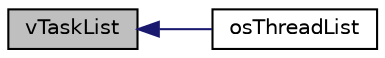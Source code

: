 digraph "vTaskList"
{
  edge [fontname="Helvetica",fontsize="10",labelfontname="Helvetica",labelfontsize="10"];
  node [fontname="Helvetica",fontsize="10",shape=record];
  rankdir="LR";
  Node59 [label="vTaskList",height=0.2,width=0.4,color="black", fillcolor="grey75", style="filled", fontcolor="black"];
  Node59 -> Node60 [dir="back",color="midnightblue",fontsize="10",style="solid",fontname="Helvetica"];
  Node60 [label="osThreadList",height=0.2,width=0.4,color="black", fillcolor="white", style="filled",URL="$cmsis__os_8h.html#a72dea6af29c3caa97b583da895237697",tooltip="Lists all the current threads, along with their current state and stack usage high water mark..."];
}
